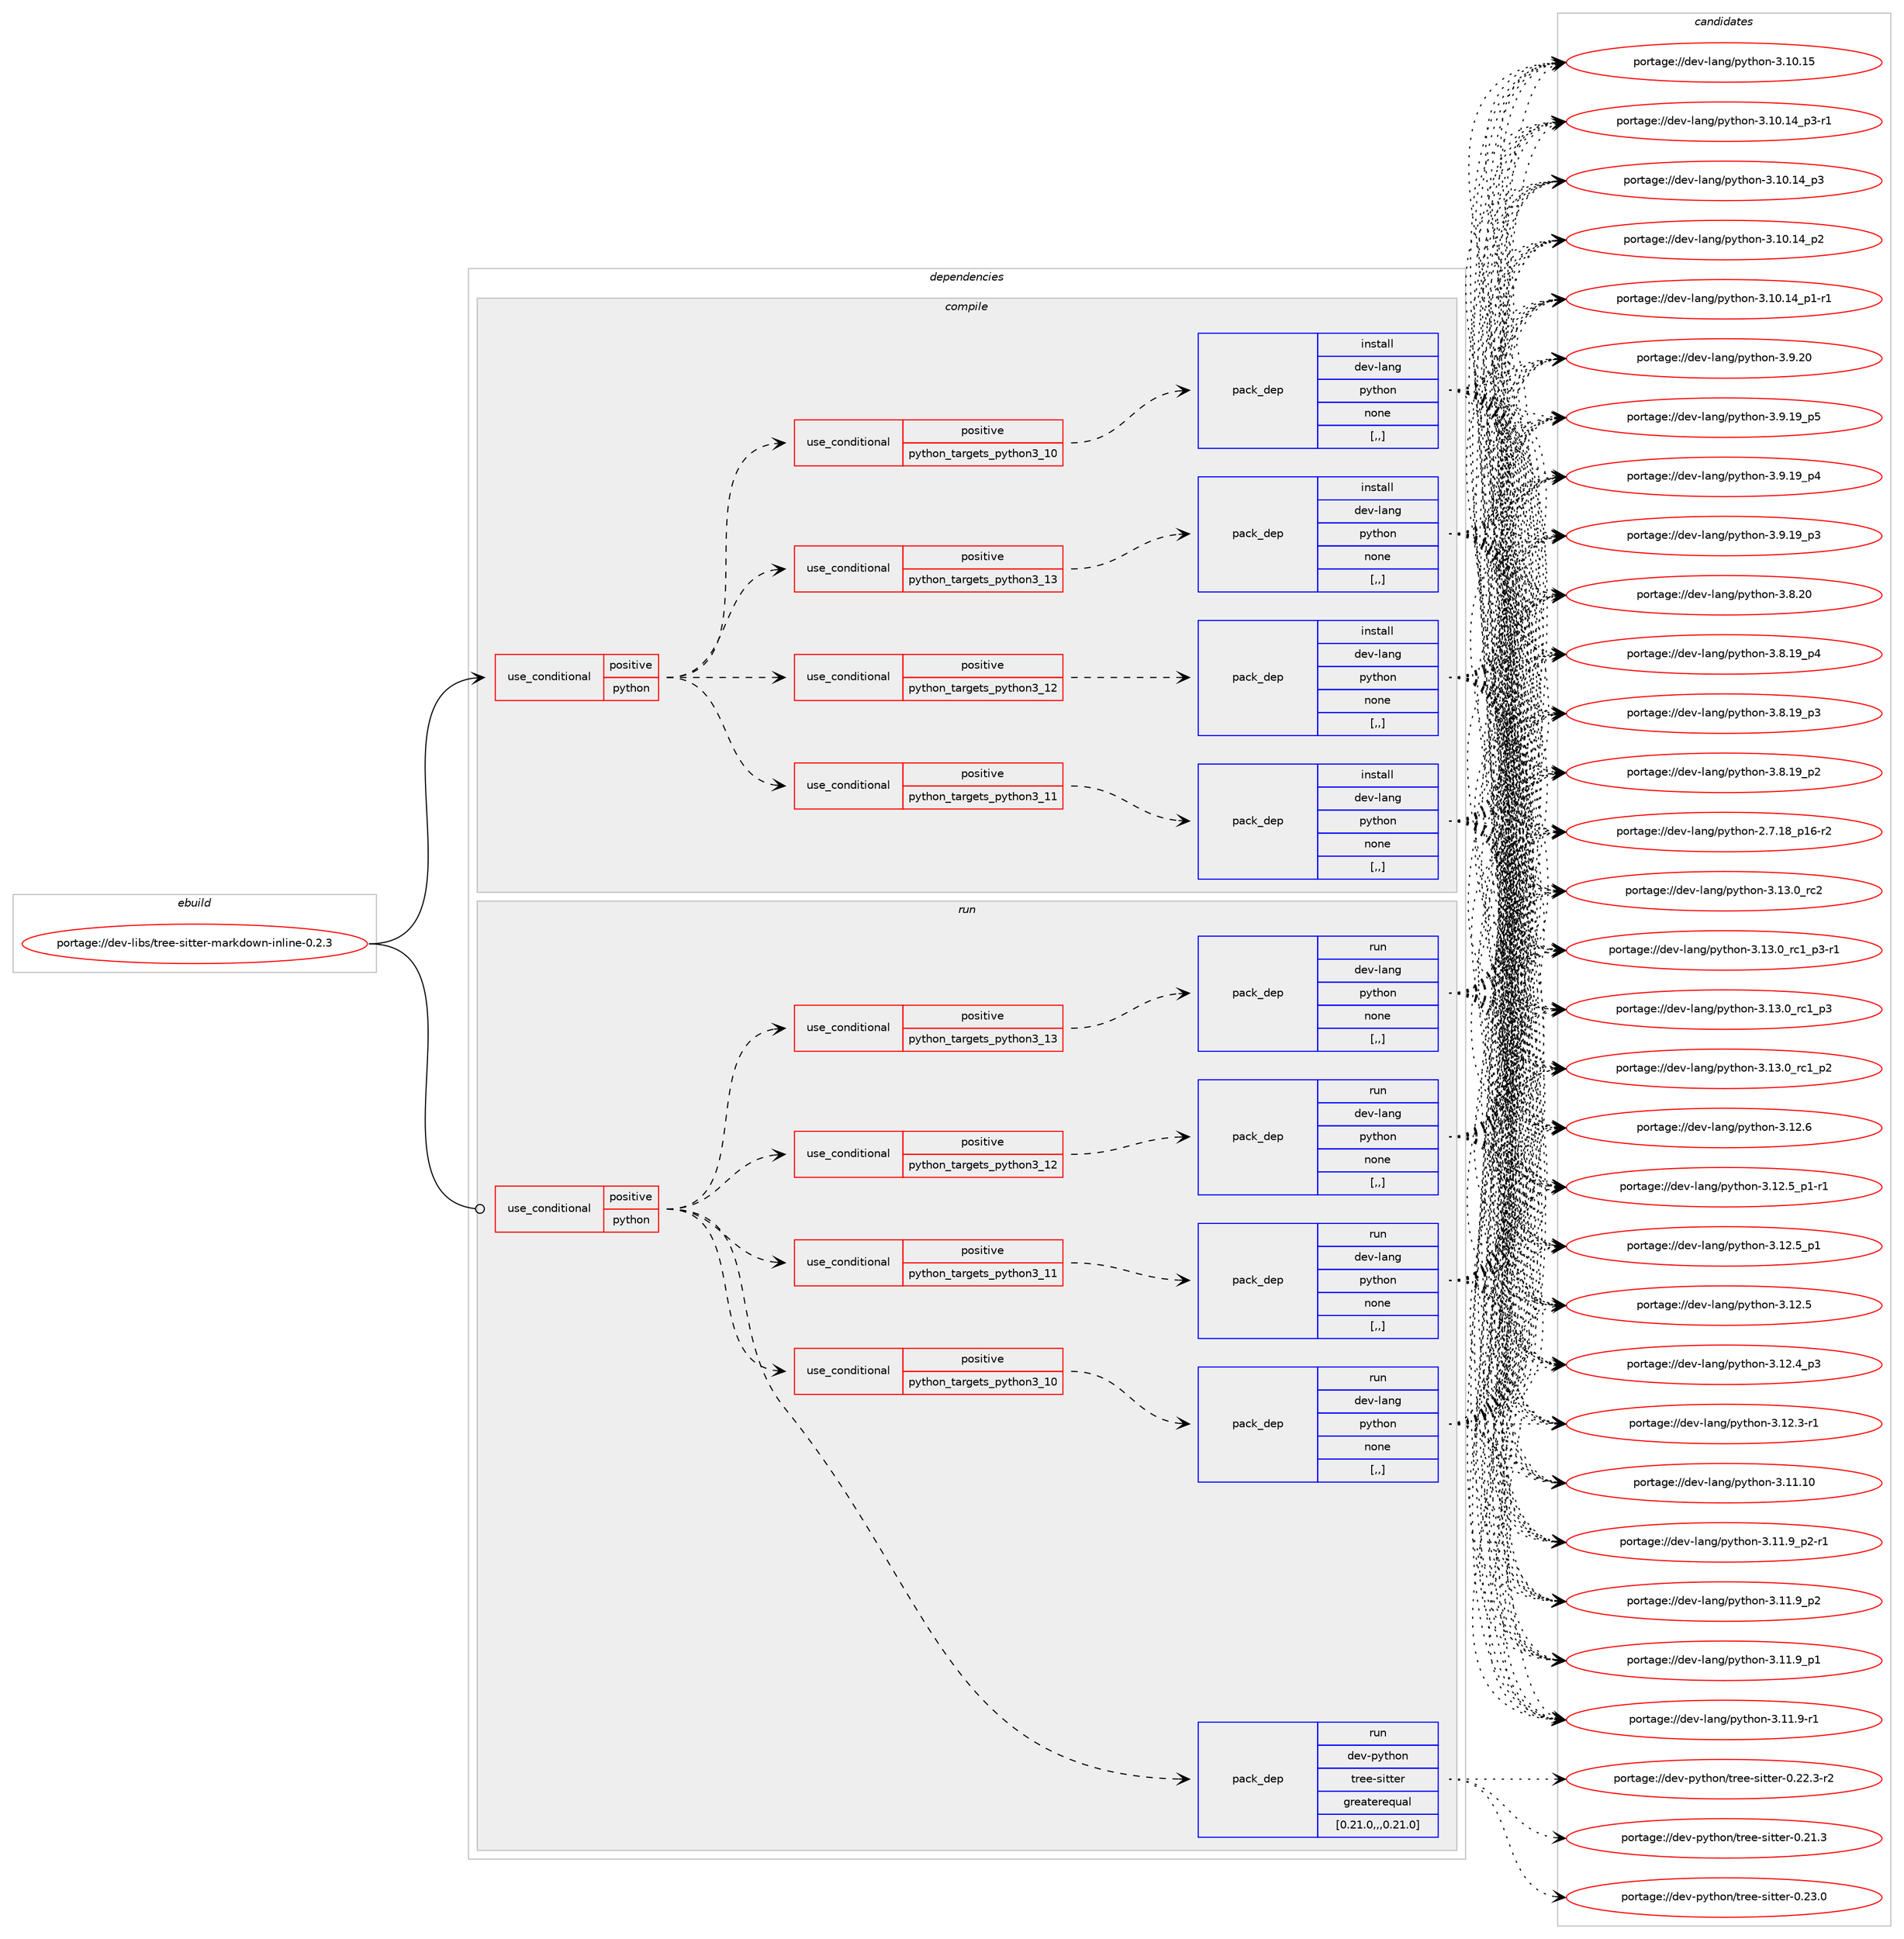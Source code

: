digraph prolog {

# *************
# Graph options
# *************

newrank=true;
concentrate=true;
compound=true;
graph [rankdir=LR,fontname=Helvetica,fontsize=10,ranksep=1.5];#, ranksep=2.5, nodesep=0.2];
edge  [arrowhead=vee];
node  [fontname=Helvetica,fontsize=10];

# **********
# The ebuild
# **********

subgraph cluster_leftcol {
color=gray;
label=<<i>ebuild</i>>;
id [label="portage://dev-libs/tree-sitter-markdown-inline-0.2.3", color=red, width=4, href="../dev-libs/tree-sitter-markdown-inline-0.2.3.svg"];
}

# ****************
# The dependencies
# ****************

subgraph cluster_midcol {
color=gray;
label=<<i>dependencies</i>>;
subgraph cluster_compile {
fillcolor="#eeeeee";
style=filled;
label=<<i>compile</i>>;
subgraph cond158654 {
dependency609071 [label=<<TABLE BORDER="0" CELLBORDER="1" CELLSPACING="0" CELLPADDING="4"><TR><TD ROWSPAN="3" CELLPADDING="10">use_conditional</TD></TR><TR><TD>positive</TD></TR><TR><TD>python</TD></TR></TABLE>>, shape=none, color=red];
subgraph cond158655 {
dependency609072 [label=<<TABLE BORDER="0" CELLBORDER="1" CELLSPACING="0" CELLPADDING="4"><TR><TD ROWSPAN="3" CELLPADDING="10">use_conditional</TD></TR><TR><TD>positive</TD></TR><TR><TD>python_targets_python3_10</TD></TR></TABLE>>, shape=none, color=red];
subgraph pack445648 {
dependency609073 [label=<<TABLE BORDER="0" CELLBORDER="1" CELLSPACING="0" CELLPADDING="4" WIDTH="220"><TR><TD ROWSPAN="6" CELLPADDING="30">pack_dep</TD></TR><TR><TD WIDTH="110">install</TD></TR><TR><TD>dev-lang</TD></TR><TR><TD>python</TD></TR><TR><TD>none</TD></TR><TR><TD>[,,]</TD></TR></TABLE>>, shape=none, color=blue];
}
dependency609072:e -> dependency609073:w [weight=20,style="dashed",arrowhead="vee"];
}
dependency609071:e -> dependency609072:w [weight=20,style="dashed",arrowhead="vee"];
subgraph cond158656 {
dependency609074 [label=<<TABLE BORDER="0" CELLBORDER="1" CELLSPACING="0" CELLPADDING="4"><TR><TD ROWSPAN="3" CELLPADDING="10">use_conditional</TD></TR><TR><TD>positive</TD></TR><TR><TD>python_targets_python3_11</TD></TR></TABLE>>, shape=none, color=red];
subgraph pack445649 {
dependency609075 [label=<<TABLE BORDER="0" CELLBORDER="1" CELLSPACING="0" CELLPADDING="4" WIDTH="220"><TR><TD ROWSPAN="6" CELLPADDING="30">pack_dep</TD></TR><TR><TD WIDTH="110">install</TD></TR><TR><TD>dev-lang</TD></TR><TR><TD>python</TD></TR><TR><TD>none</TD></TR><TR><TD>[,,]</TD></TR></TABLE>>, shape=none, color=blue];
}
dependency609074:e -> dependency609075:w [weight=20,style="dashed",arrowhead="vee"];
}
dependency609071:e -> dependency609074:w [weight=20,style="dashed",arrowhead="vee"];
subgraph cond158657 {
dependency609076 [label=<<TABLE BORDER="0" CELLBORDER="1" CELLSPACING="0" CELLPADDING="4"><TR><TD ROWSPAN="3" CELLPADDING="10">use_conditional</TD></TR><TR><TD>positive</TD></TR><TR><TD>python_targets_python3_12</TD></TR></TABLE>>, shape=none, color=red];
subgraph pack445650 {
dependency609077 [label=<<TABLE BORDER="0" CELLBORDER="1" CELLSPACING="0" CELLPADDING="4" WIDTH="220"><TR><TD ROWSPAN="6" CELLPADDING="30">pack_dep</TD></TR><TR><TD WIDTH="110">install</TD></TR><TR><TD>dev-lang</TD></TR><TR><TD>python</TD></TR><TR><TD>none</TD></TR><TR><TD>[,,]</TD></TR></TABLE>>, shape=none, color=blue];
}
dependency609076:e -> dependency609077:w [weight=20,style="dashed",arrowhead="vee"];
}
dependency609071:e -> dependency609076:w [weight=20,style="dashed",arrowhead="vee"];
subgraph cond158658 {
dependency609078 [label=<<TABLE BORDER="0" CELLBORDER="1" CELLSPACING="0" CELLPADDING="4"><TR><TD ROWSPAN="3" CELLPADDING="10">use_conditional</TD></TR><TR><TD>positive</TD></TR><TR><TD>python_targets_python3_13</TD></TR></TABLE>>, shape=none, color=red];
subgraph pack445651 {
dependency609079 [label=<<TABLE BORDER="0" CELLBORDER="1" CELLSPACING="0" CELLPADDING="4" WIDTH="220"><TR><TD ROWSPAN="6" CELLPADDING="30">pack_dep</TD></TR><TR><TD WIDTH="110">install</TD></TR><TR><TD>dev-lang</TD></TR><TR><TD>python</TD></TR><TR><TD>none</TD></TR><TR><TD>[,,]</TD></TR></TABLE>>, shape=none, color=blue];
}
dependency609078:e -> dependency609079:w [weight=20,style="dashed",arrowhead="vee"];
}
dependency609071:e -> dependency609078:w [weight=20,style="dashed",arrowhead="vee"];
}
id:e -> dependency609071:w [weight=20,style="solid",arrowhead="vee"];
}
subgraph cluster_compileandrun {
fillcolor="#eeeeee";
style=filled;
label=<<i>compile and run</i>>;
}
subgraph cluster_run {
fillcolor="#eeeeee";
style=filled;
label=<<i>run</i>>;
subgraph cond158659 {
dependency609080 [label=<<TABLE BORDER="0" CELLBORDER="1" CELLSPACING="0" CELLPADDING="4"><TR><TD ROWSPAN="3" CELLPADDING="10">use_conditional</TD></TR><TR><TD>positive</TD></TR><TR><TD>python</TD></TR></TABLE>>, shape=none, color=red];
subgraph cond158660 {
dependency609081 [label=<<TABLE BORDER="0" CELLBORDER="1" CELLSPACING="0" CELLPADDING="4"><TR><TD ROWSPAN="3" CELLPADDING="10">use_conditional</TD></TR><TR><TD>positive</TD></TR><TR><TD>python_targets_python3_10</TD></TR></TABLE>>, shape=none, color=red];
subgraph pack445652 {
dependency609082 [label=<<TABLE BORDER="0" CELLBORDER="1" CELLSPACING="0" CELLPADDING="4" WIDTH="220"><TR><TD ROWSPAN="6" CELLPADDING="30">pack_dep</TD></TR><TR><TD WIDTH="110">run</TD></TR><TR><TD>dev-lang</TD></TR><TR><TD>python</TD></TR><TR><TD>none</TD></TR><TR><TD>[,,]</TD></TR></TABLE>>, shape=none, color=blue];
}
dependency609081:e -> dependency609082:w [weight=20,style="dashed",arrowhead="vee"];
}
dependency609080:e -> dependency609081:w [weight=20,style="dashed",arrowhead="vee"];
subgraph cond158661 {
dependency609083 [label=<<TABLE BORDER="0" CELLBORDER="1" CELLSPACING="0" CELLPADDING="4"><TR><TD ROWSPAN="3" CELLPADDING="10">use_conditional</TD></TR><TR><TD>positive</TD></TR><TR><TD>python_targets_python3_11</TD></TR></TABLE>>, shape=none, color=red];
subgraph pack445653 {
dependency609084 [label=<<TABLE BORDER="0" CELLBORDER="1" CELLSPACING="0" CELLPADDING="4" WIDTH="220"><TR><TD ROWSPAN="6" CELLPADDING="30">pack_dep</TD></TR><TR><TD WIDTH="110">run</TD></TR><TR><TD>dev-lang</TD></TR><TR><TD>python</TD></TR><TR><TD>none</TD></TR><TR><TD>[,,]</TD></TR></TABLE>>, shape=none, color=blue];
}
dependency609083:e -> dependency609084:w [weight=20,style="dashed",arrowhead="vee"];
}
dependency609080:e -> dependency609083:w [weight=20,style="dashed",arrowhead="vee"];
subgraph cond158662 {
dependency609085 [label=<<TABLE BORDER="0" CELLBORDER="1" CELLSPACING="0" CELLPADDING="4"><TR><TD ROWSPAN="3" CELLPADDING="10">use_conditional</TD></TR><TR><TD>positive</TD></TR><TR><TD>python_targets_python3_12</TD></TR></TABLE>>, shape=none, color=red];
subgraph pack445654 {
dependency609086 [label=<<TABLE BORDER="0" CELLBORDER="1" CELLSPACING="0" CELLPADDING="4" WIDTH="220"><TR><TD ROWSPAN="6" CELLPADDING="30">pack_dep</TD></TR><TR><TD WIDTH="110">run</TD></TR><TR><TD>dev-lang</TD></TR><TR><TD>python</TD></TR><TR><TD>none</TD></TR><TR><TD>[,,]</TD></TR></TABLE>>, shape=none, color=blue];
}
dependency609085:e -> dependency609086:w [weight=20,style="dashed",arrowhead="vee"];
}
dependency609080:e -> dependency609085:w [weight=20,style="dashed",arrowhead="vee"];
subgraph cond158663 {
dependency609087 [label=<<TABLE BORDER="0" CELLBORDER="1" CELLSPACING="0" CELLPADDING="4"><TR><TD ROWSPAN="3" CELLPADDING="10">use_conditional</TD></TR><TR><TD>positive</TD></TR><TR><TD>python_targets_python3_13</TD></TR></TABLE>>, shape=none, color=red];
subgraph pack445655 {
dependency609088 [label=<<TABLE BORDER="0" CELLBORDER="1" CELLSPACING="0" CELLPADDING="4" WIDTH="220"><TR><TD ROWSPAN="6" CELLPADDING="30">pack_dep</TD></TR><TR><TD WIDTH="110">run</TD></TR><TR><TD>dev-lang</TD></TR><TR><TD>python</TD></TR><TR><TD>none</TD></TR><TR><TD>[,,]</TD></TR></TABLE>>, shape=none, color=blue];
}
dependency609087:e -> dependency609088:w [weight=20,style="dashed",arrowhead="vee"];
}
dependency609080:e -> dependency609087:w [weight=20,style="dashed",arrowhead="vee"];
subgraph pack445656 {
dependency609089 [label=<<TABLE BORDER="0" CELLBORDER="1" CELLSPACING="0" CELLPADDING="4" WIDTH="220"><TR><TD ROWSPAN="6" CELLPADDING="30">pack_dep</TD></TR><TR><TD WIDTH="110">run</TD></TR><TR><TD>dev-python</TD></TR><TR><TD>tree-sitter</TD></TR><TR><TD>greaterequal</TD></TR><TR><TD>[0.21.0,,,0.21.0]</TD></TR></TABLE>>, shape=none, color=blue];
}
dependency609080:e -> dependency609089:w [weight=20,style="dashed",arrowhead="vee"];
}
id:e -> dependency609080:w [weight=20,style="solid",arrowhead="odot"];
}
}

# **************
# The candidates
# **************

subgraph cluster_choices {
rank=same;
color=gray;
label=<<i>candidates</i>>;

subgraph choice445648 {
color=black;
nodesep=1;
choice10010111845108971101034711212111610411111045514649514648951149950 [label="portage://dev-lang/python-3.13.0_rc2", color=red, width=4,href="../dev-lang/python-3.13.0_rc2.svg"];
choice1001011184510897110103471121211161041111104551464951464895114994995112514511449 [label="portage://dev-lang/python-3.13.0_rc1_p3-r1", color=red, width=4,href="../dev-lang/python-3.13.0_rc1_p3-r1.svg"];
choice100101118451089711010347112121116104111110455146495146489511499499511251 [label="portage://dev-lang/python-3.13.0_rc1_p3", color=red, width=4,href="../dev-lang/python-3.13.0_rc1_p3.svg"];
choice100101118451089711010347112121116104111110455146495146489511499499511250 [label="portage://dev-lang/python-3.13.0_rc1_p2", color=red, width=4,href="../dev-lang/python-3.13.0_rc1_p2.svg"];
choice10010111845108971101034711212111610411111045514649504654 [label="portage://dev-lang/python-3.12.6", color=red, width=4,href="../dev-lang/python-3.12.6.svg"];
choice1001011184510897110103471121211161041111104551464950465395112494511449 [label="portage://dev-lang/python-3.12.5_p1-r1", color=red, width=4,href="../dev-lang/python-3.12.5_p1-r1.svg"];
choice100101118451089711010347112121116104111110455146495046539511249 [label="portage://dev-lang/python-3.12.5_p1", color=red, width=4,href="../dev-lang/python-3.12.5_p1.svg"];
choice10010111845108971101034711212111610411111045514649504653 [label="portage://dev-lang/python-3.12.5", color=red, width=4,href="../dev-lang/python-3.12.5.svg"];
choice100101118451089711010347112121116104111110455146495046529511251 [label="portage://dev-lang/python-3.12.4_p3", color=red, width=4,href="../dev-lang/python-3.12.4_p3.svg"];
choice100101118451089711010347112121116104111110455146495046514511449 [label="portage://dev-lang/python-3.12.3-r1", color=red, width=4,href="../dev-lang/python-3.12.3-r1.svg"];
choice1001011184510897110103471121211161041111104551464949464948 [label="portage://dev-lang/python-3.11.10", color=red, width=4,href="../dev-lang/python-3.11.10.svg"];
choice1001011184510897110103471121211161041111104551464949465795112504511449 [label="portage://dev-lang/python-3.11.9_p2-r1", color=red, width=4,href="../dev-lang/python-3.11.9_p2-r1.svg"];
choice100101118451089711010347112121116104111110455146494946579511250 [label="portage://dev-lang/python-3.11.9_p2", color=red, width=4,href="../dev-lang/python-3.11.9_p2.svg"];
choice100101118451089711010347112121116104111110455146494946579511249 [label="portage://dev-lang/python-3.11.9_p1", color=red, width=4,href="../dev-lang/python-3.11.9_p1.svg"];
choice100101118451089711010347112121116104111110455146494946574511449 [label="portage://dev-lang/python-3.11.9-r1", color=red, width=4,href="../dev-lang/python-3.11.9-r1.svg"];
choice1001011184510897110103471121211161041111104551464948464953 [label="portage://dev-lang/python-3.10.15", color=red, width=4,href="../dev-lang/python-3.10.15.svg"];
choice100101118451089711010347112121116104111110455146494846495295112514511449 [label="portage://dev-lang/python-3.10.14_p3-r1", color=red, width=4,href="../dev-lang/python-3.10.14_p3-r1.svg"];
choice10010111845108971101034711212111610411111045514649484649529511251 [label="portage://dev-lang/python-3.10.14_p3", color=red, width=4,href="../dev-lang/python-3.10.14_p3.svg"];
choice10010111845108971101034711212111610411111045514649484649529511250 [label="portage://dev-lang/python-3.10.14_p2", color=red, width=4,href="../dev-lang/python-3.10.14_p2.svg"];
choice100101118451089711010347112121116104111110455146494846495295112494511449 [label="portage://dev-lang/python-3.10.14_p1-r1", color=red, width=4,href="../dev-lang/python-3.10.14_p1-r1.svg"];
choice10010111845108971101034711212111610411111045514657465048 [label="portage://dev-lang/python-3.9.20", color=red, width=4,href="../dev-lang/python-3.9.20.svg"];
choice100101118451089711010347112121116104111110455146574649579511253 [label="portage://dev-lang/python-3.9.19_p5", color=red, width=4,href="../dev-lang/python-3.9.19_p5.svg"];
choice100101118451089711010347112121116104111110455146574649579511252 [label="portage://dev-lang/python-3.9.19_p4", color=red, width=4,href="../dev-lang/python-3.9.19_p4.svg"];
choice100101118451089711010347112121116104111110455146574649579511251 [label="portage://dev-lang/python-3.9.19_p3", color=red, width=4,href="../dev-lang/python-3.9.19_p3.svg"];
choice10010111845108971101034711212111610411111045514656465048 [label="portage://dev-lang/python-3.8.20", color=red, width=4,href="../dev-lang/python-3.8.20.svg"];
choice100101118451089711010347112121116104111110455146564649579511252 [label="portage://dev-lang/python-3.8.19_p4", color=red, width=4,href="../dev-lang/python-3.8.19_p4.svg"];
choice100101118451089711010347112121116104111110455146564649579511251 [label="portage://dev-lang/python-3.8.19_p3", color=red, width=4,href="../dev-lang/python-3.8.19_p3.svg"];
choice100101118451089711010347112121116104111110455146564649579511250 [label="portage://dev-lang/python-3.8.19_p2", color=red, width=4,href="../dev-lang/python-3.8.19_p2.svg"];
choice100101118451089711010347112121116104111110455046554649569511249544511450 [label="portage://dev-lang/python-2.7.18_p16-r2", color=red, width=4,href="../dev-lang/python-2.7.18_p16-r2.svg"];
dependency609073:e -> choice10010111845108971101034711212111610411111045514649514648951149950:w [style=dotted,weight="100"];
dependency609073:e -> choice1001011184510897110103471121211161041111104551464951464895114994995112514511449:w [style=dotted,weight="100"];
dependency609073:e -> choice100101118451089711010347112121116104111110455146495146489511499499511251:w [style=dotted,weight="100"];
dependency609073:e -> choice100101118451089711010347112121116104111110455146495146489511499499511250:w [style=dotted,weight="100"];
dependency609073:e -> choice10010111845108971101034711212111610411111045514649504654:w [style=dotted,weight="100"];
dependency609073:e -> choice1001011184510897110103471121211161041111104551464950465395112494511449:w [style=dotted,weight="100"];
dependency609073:e -> choice100101118451089711010347112121116104111110455146495046539511249:w [style=dotted,weight="100"];
dependency609073:e -> choice10010111845108971101034711212111610411111045514649504653:w [style=dotted,weight="100"];
dependency609073:e -> choice100101118451089711010347112121116104111110455146495046529511251:w [style=dotted,weight="100"];
dependency609073:e -> choice100101118451089711010347112121116104111110455146495046514511449:w [style=dotted,weight="100"];
dependency609073:e -> choice1001011184510897110103471121211161041111104551464949464948:w [style=dotted,weight="100"];
dependency609073:e -> choice1001011184510897110103471121211161041111104551464949465795112504511449:w [style=dotted,weight="100"];
dependency609073:e -> choice100101118451089711010347112121116104111110455146494946579511250:w [style=dotted,weight="100"];
dependency609073:e -> choice100101118451089711010347112121116104111110455146494946579511249:w [style=dotted,weight="100"];
dependency609073:e -> choice100101118451089711010347112121116104111110455146494946574511449:w [style=dotted,weight="100"];
dependency609073:e -> choice1001011184510897110103471121211161041111104551464948464953:w [style=dotted,weight="100"];
dependency609073:e -> choice100101118451089711010347112121116104111110455146494846495295112514511449:w [style=dotted,weight="100"];
dependency609073:e -> choice10010111845108971101034711212111610411111045514649484649529511251:w [style=dotted,weight="100"];
dependency609073:e -> choice10010111845108971101034711212111610411111045514649484649529511250:w [style=dotted,weight="100"];
dependency609073:e -> choice100101118451089711010347112121116104111110455146494846495295112494511449:w [style=dotted,weight="100"];
dependency609073:e -> choice10010111845108971101034711212111610411111045514657465048:w [style=dotted,weight="100"];
dependency609073:e -> choice100101118451089711010347112121116104111110455146574649579511253:w [style=dotted,weight="100"];
dependency609073:e -> choice100101118451089711010347112121116104111110455146574649579511252:w [style=dotted,weight="100"];
dependency609073:e -> choice100101118451089711010347112121116104111110455146574649579511251:w [style=dotted,weight="100"];
dependency609073:e -> choice10010111845108971101034711212111610411111045514656465048:w [style=dotted,weight="100"];
dependency609073:e -> choice100101118451089711010347112121116104111110455146564649579511252:w [style=dotted,weight="100"];
dependency609073:e -> choice100101118451089711010347112121116104111110455146564649579511251:w [style=dotted,weight="100"];
dependency609073:e -> choice100101118451089711010347112121116104111110455146564649579511250:w [style=dotted,weight="100"];
dependency609073:e -> choice100101118451089711010347112121116104111110455046554649569511249544511450:w [style=dotted,weight="100"];
}
subgraph choice445649 {
color=black;
nodesep=1;
choice10010111845108971101034711212111610411111045514649514648951149950 [label="portage://dev-lang/python-3.13.0_rc2", color=red, width=4,href="../dev-lang/python-3.13.0_rc2.svg"];
choice1001011184510897110103471121211161041111104551464951464895114994995112514511449 [label="portage://dev-lang/python-3.13.0_rc1_p3-r1", color=red, width=4,href="../dev-lang/python-3.13.0_rc1_p3-r1.svg"];
choice100101118451089711010347112121116104111110455146495146489511499499511251 [label="portage://dev-lang/python-3.13.0_rc1_p3", color=red, width=4,href="../dev-lang/python-3.13.0_rc1_p3.svg"];
choice100101118451089711010347112121116104111110455146495146489511499499511250 [label="portage://dev-lang/python-3.13.0_rc1_p2", color=red, width=4,href="../dev-lang/python-3.13.0_rc1_p2.svg"];
choice10010111845108971101034711212111610411111045514649504654 [label="portage://dev-lang/python-3.12.6", color=red, width=4,href="../dev-lang/python-3.12.6.svg"];
choice1001011184510897110103471121211161041111104551464950465395112494511449 [label="portage://dev-lang/python-3.12.5_p1-r1", color=red, width=4,href="../dev-lang/python-3.12.5_p1-r1.svg"];
choice100101118451089711010347112121116104111110455146495046539511249 [label="portage://dev-lang/python-3.12.5_p1", color=red, width=4,href="../dev-lang/python-3.12.5_p1.svg"];
choice10010111845108971101034711212111610411111045514649504653 [label="portage://dev-lang/python-3.12.5", color=red, width=4,href="../dev-lang/python-3.12.5.svg"];
choice100101118451089711010347112121116104111110455146495046529511251 [label="portage://dev-lang/python-3.12.4_p3", color=red, width=4,href="../dev-lang/python-3.12.4_p3.svg"];
choice100101118451089711010347112121116104111110455146495046514511449 [label="portage://dev-lang/python-3.12.3-r1", color=red, width=4,href="../dev-lang/python-3.12.3-r1.svg"];
choice1001011184510897110103471121211161041111104551464949464948 [label="portage://dev-lang/python-3.11.10", color=red, width=4,href="../dev-lang/python-3.11.10.svg"];
choice1001011184510897110103471121211161041111104551464949465795112504511449 [label="portage://dev-lang/python-3.11.9_p2-r1", color=red, width=4,href="../dev-lang/python-3.11.9_p2-r1.svg"];
choice100101118451089711010347112121116104111110455146494946579511250 [label="portage://dev-lang/python-3.11.9_p2", color=red, width=4,href="../dev-lang/python-3.11.9_p2.svg"];
choice100101118451089711010347112121116104111110455146494946579511249 [label="portage://dev-lang/python-3.11.9_p1", color=red, width=4,href="../dev-lang/python-3.11.9_p1.svg"];
choice100101118451089711010347112121116104111110455146494946574511449 [label="portage://dev-lang/python-3.11.9-r1", color=red, width=4,href="../dev-lang/python-3.11.9-r1.svg"];
choice1001011184510897110103471121211161041111104551464948464953 [label="portage://dev-lang/python-3.10.15", color=red, width=4,href="../dev-lang/python-3.10.15.svg"];
choice100101118451089711010347112121116104111110455146494846495295112514511449 [label="portage://dev-lang/python-3.10.14_p3-r1", color=red, width=4,href="../dev-lang/python-3.10.14_p3-r1.svg"];
choice10010111845108971101034711212111610411111045514649484649529511251 [label="portage://dev-lang/python-3.10.14_p3", color=red, width=4,href="../dev-lang/python-3.10.14_p3.svg"];
choice10010111845108971101034711212111610411111045514649484649529511250 [label="portage://dev-lang/python-3.10.14_p2", color=red, width=4,href="../dev-lang/python-3.10.14_p2.svg"];
choice100101118451089711010347112121116104111110455146494846495295112494511449 [label="portage://dev-lang/python-3.10.14_p1-r1", color=red, width=4,href="../dev-lang/python-3.10.14_p1-r1.svg"];
choice10010111845108971101034711212111610411111045514657465048 [label="portage://dev-lang/python-3.9.20", color=red, width=4,href="../dev-lang/python-3.9.20.svg"];
choice100101118451089711010347112121116104111110455146574649579511253 [label="portage://dev-lang/python-3.9.19_p5", color=red, width=4,href="../dev-lang/python-3.9.19_p5.svg"];
choice100101118451089711010347112121116104111110455146574649579511252 [label="portage://dev-lang/python-3.9.19_p4", color=red, width=4,href="../dev-lang/python-3.9.19_p4.svg"];
choice100101118451089711010347112121116104111110455146574649579511251 [label="portage://dev-lang/python-3.9.19_p3", color=red, width=4,href="../dev-lang/python-3.9.19_p3.svg"];
choice10010111845108971101034711212111610411111045514656465048 [label="portage://dev-lang/python-3.8.20", color=red, width=4,href="../dev-lang/python-3.8.20.svg"];
choice100101118451089711010347112121116104111110455146564649579511252 [label="portage://dev-lang/python-3.8.19_p4", color=red, width=4,href="../dev-lang/python-3.8.19_p4.svg"];
choice100101118451089711010347112121116104111110455146564649579511251 [label="portage://dev-lang/python-3.8.19_p3", color=red, width=4,href="../dev-lang/python-3.8.19_p3.svg"];
choice100101118451089711010347112121116104111110455146564649579511250 [label="portage://dev-lang/python-3.8.19_p2", color=red, width=4,href="../dev-lang/python-3.8.19_p2.svg"];
choice100101118451089711010347112121116104111110455046554649569511249544511450 [label="portage://dev-lang/python-2.7.18_p16-r2", color=red, width=4,href="../dev-lang/python-2.7.18_p16-r2.svg"];
dependency609075:e -> choice10010111845108971101034711212111610411111045514649514648951149950:w [style=dotted,weight="100"];
dependency609075:e -> choice1001011184510897110103471121211161041111104551464951464895114994995112514511449:w [style=dotted,weight="100"];
dependency609075:e -> choice100101118451089711010347112121116104111110455146495146489511499499511251:w [style=dotted,weight="100"];
dependency609075:e -> choice100101118451089711010347112121116104111110455146495146489511499499511250:w [style=dotted,weight="100"];
dependency609075:e -> choice10010111845108971101034711212111610411111045514649504654:w [style=dotted,weight="100"];
dependency609075:e -> choice1001011184510897110103471121211161041111104551464950465395112494511449:w [style=dotted,weight="100"];
dependency609075:e -> choice100101118451089711010347112121116104111110455146495046539511249:w [style=dotted,weight="100"];
dependency609075:e -> choice10010111845108971101034711212111610411111045514649504653:w [style=dotted,weight="100"];
dependency609075:e -> choice100101118451089711010347112121116104111110455146495046529511251:w [style=dotted,weight="100"];
dependency609075:e -> choice100101118451089711010347112121116104111110455146495046514511449:w [style=dotted,weight="100"];
dependency609075:e -> choice1001011184510897110103471121211161041111104551464949464948:w [style=dotted,weight="100"];
dependency609075:e -> choice1001011184510897110103471121211161041111104551464949465795112504511449:w [style=dotted,weight="100"];
dependency609075:e -> choice100101118451089711010347112121116104111110455146494946579511250:w [style=dotted,weight="100"];
dependency609075:e -> choice100101118451089711010347112121116104111110455146494946579511249:w [style=dotted,weight="100"];
dependency609075:e -> choice100101118451089711010347112121116104111110455146494946574511449:w [style=dotted,weight="100"];
dependency609075:e -> choice1001011184510897110103471121211161041111104551464948464953:w [style=dotted,weight="100"];
dependency609075:e -> choice100101118451089711010347112121116104111110455146494846495295112514511449:w [style=dotted,weight="100"];
dependency609075:e -> choice10010111845108971101034711212111610411111045514649484649529511251:w [style=dotted,weight="100"];
dependency609075:e -> choice10010111845108971101034711212111610411111045514649484649529511250:w [style=dotted,weight="100"];
dependency609075:e -> choice100101118451089711010347112121116104111110455146494846495295112494511449:w [style=dotted,weight="100"];
dependency609075:e -> choice10010111845108971101034711212111610411111045514657465048:w [style=dotted,weight="100"];
dependency609075:e -> choice100101118451089711010347112121116104111110455146574649579511253:w [style=dotted,weight="100"];
dependency609075:e -> choice100101118451089711010347112121116104111110455146574649579511252:w [style=dotted,weight="100"];
dependency609075:e -> choice100101118451089711010347112121116104111110455146574649579511251:w [style=dotted,weight="100"];
dependency609075:e -> choice10010111845108971101034711212111610411111045514656465048:w [style=dotted,weight="100"];
dependency609075:e -> choice100101118451089711010347112121116104111110455146564649579511252:w [style=dotted,weight="100"];
dependency609075:e -> choice100101118451089711010347112121116104111110455146564649579511251:w [style=dotted,weight="100"];
dependency609075:e -> choice100101118451089711010347112121116104111110455146564649579511250:w [style=dotted,weight="100"];
dependency609075:e -> choice100101118451089711010347112121116104111110455046554649569511249544511450:w [style=dotted,weight="100"];
}
subgraph choice445650 {
color=black;
nodesep=1;
choice10010111845108971101034711212111610411111045514649514648951149950 [label="portage://dev-lang/python-3.13.0_rc2", color=red, width=4,href="../dev-lang/python-3.13.0_rc2.svg"];
choice1001011184510897110103471121211161041111104551464951464895114994995112514511449 [label="portage://dev-lang/python-3.13.0_rc1_p3-r1", color=red, width=4,href="../dev-lang/python-3.13.0_rc1_p3-r1.svg"];
choice100101118451089711010347112121116104111110455146495146489511499499511251 [label="portage://dev-lang/python-3.13.0_rc1_p3", color=red, width=4,href="../dev-lang/python-3.13.0_rc1_p3.svg"];
choice100101118451089711010347112121116104111110455146495146489511499499511250 [label="portage://dev-lang/python-3.13.0_rc1_p2", color=red, width=4,href="../dev-lang/python-3.13.0_rc1_p2.svg"];
choice10010111845108971101034711212111610411111045514649504654 [label="portage://dev-lang/python-3.12.6", color=red, width=4,href="../dev-lang/python-3.12.6.svg"];
choice1001011184510897110103471121211161041111104551464950465395112494511449 [label="portage://dev-lang/python-3.12.5_p1-r1", color=red, width=4,href="../dev-lang/python-3.12.5_p1-r1.svg"];
choice100101118451089711010347112121116104111110455146495046539511249 [label="portage://dev-lang/python-3.12.5_p1", color=red, width=4,href="../dev-lang/python-3.12.5_p1.svg"];
choice10010111845108971101034711212111610411111045514649504653 [label="portage://dev-lang/python-3.12.5", color=red, width=4,href="../dev-lang/python-3.12.5.svg"];
choice100101118451089711010347112121116104111110455146495046529511251 [label="portage://dev-lang/python-3.12.4_p3", color=red, width=4,href="../dev-lang/python-3.12.4_p3.svg"];
choice100101118451089711010347112121116104111110455146495046514511449 [label="portage://dev-lang/python-3.12.3-r1", color=red, width=4,href="../dev-lang/python-3.12.3-r1.svg"];
choice1001011184510897110103471121211161041111104551464949464948 [label="portage://dev-lang/python-3.11.10", color=red, width=4,href="../dev-lang/python-3.11.10.svg"];
choice1001011184510897110103471121211161041111104551464949465795112504511449 [label="portage://dev-lang/python-3.11.9_p2-r1", color=red, width=4,href="../dev-lang/python-3.11.9_p2-r1.svg"];
choice100101118451089711010347112121116104111110455146494946579511250 [label="portage://dev-lang/python-3.11.9_p2", color=red, width=4,href="../dev-lang/python-3.11.9_p2.svg"];
choice100101118451089711010347112121116104111110455146494946579511249 [label="portage://dev-lang/python-3.11.9_p1", color=red, width=4,href="../dev-lang/python-3.11.9_p1.svg"];
choice100101118451089711010347112121116104111110455146494946574511449 [label="portage://dev-lang/python-3.11.9-r1", color=red, width=4,href="../dev-lang/python-3.11.9-r1.svg"];
choice1001011184510897110103471121211161041111104551464948464953 [label="portage://dev-lang/python-3.10.15", color=red, width=4,href="../dev-lang/python-3.10.15.svg"];
choice100101118451089711010347112121116104111110455146494846495295112514511449 [label="portage://dev-lang/python-3.10.14_p3-r1", color=red, width=4,href="../dev-lang/python-3.10.14_p3-r1.svg"];
choice10010111845108971101034711212111610411111045514649484649529511251 [label="portage://dev-lang/python-3.10.14_p3", color=red, width=4,href="../dev-lang/python-3.10.14_p3.svg"];
choice10010111845108971101034711212111610411111045514649484649529511250 [label="portage://dev-lang/python-3.10.14_p2", color=red, width=4,href="../dev-lang/python-3.10.14_p2.svg"];
choice100101118451089711010347112121116104111110455146494846495295112494511449 [label="portage://dev-lang/python-3.10.14_p1-r1", color=red, width=4,href="../dev-lang/python-3.10.14_p1-r1.svg"];
choice10010111845108971101034711212111610411111045514657465048 [label="portage://dev-lang/python-3.9.20", color=red, width=4,href="../dev-lang/python-3.9.20.svg"];
choice100101118451089711010347112121116104111110455146574649579511253 [label="portage://dev-lang/python-3.9.19_p5", color=red, width=4,href="../dev-lang/python-3.9.19_p5.svg"];
choice100101118451089711010347112121116104111110455146574649579511252 [label="portage://dev-lang/python-3.9.19_p4", color=red, width=4,href="../dev-lang/python-3.9.19_p4.svg"];
choice100101118451089711010347112121116104111110455146574649579511251 [label="portage://dev-lang/python-3.9.19_p3", color=red, width=4,href="../dev-lang/python-3.9.19_p3.svg"];
choice10010111845108971101034711212111610411111045514656465048 [label="portage://dev-lang/python-3.8.20", color=red, width=4,href="../dev-lang/python-3.8.20.svg"];
choice100101118451089711010347112121116104111110455146564649579511252 [label="portage://dev-lang/python-3.8.19_p4", color=red, width=4,href="../dev-lang/python-3.8.19_p4.svg"];
choice100101118451089711010347112121116104111110455146564649579511251 [label="portage://dev-lang/python-3.8.19_p3", color=red, width=4,href="../dev-lang/python-3.8.19_p3.svg"];
choice100101118451089711010347112121116104111110455146564649579511250 [label="portage://dev-lang/python-3.8.19_p2", color=red, width=4,href="../dev-lang/python-3.8.19_p2.svg"];
choice100101118451089711010347112121116104111110455046554649569511249544511450 [label="portage://dev-lang/python-2.7.18_p16-r2", color=red, width=4,href="../dev-lang/python-2.7.18_p16-r2.svg"];
dependency609077:e -> choice10010111845108971101034711212111610411111045514649514648951149950:w [style=dotted,weight="100"];
dependency609077:e -> choice1001011184510897110103471121211161041111104551464951464895114994995112514511449:w [style=dotted,weight="100"];
dependency609077:e -> choice100101118451089711010347112121116104111110455146495146489511499499511251:w [style=dotted,weight="100"];
dependency609077:e -> choice100101118451089711010347112121116104111110455146495146489511499499511250:w [style=dotted,weight="100"];
dependency609077:e -> choice10010111845108971101034711212111610411111045514649504654:w [style=dotted,weight="100"];
dependency609077:e -> choice1001011184510897110103471121211161041111104551464950465395112494511449:w [style=dotted,weight="100"];
dependency609077:e -> choice100101118451089711010347112121116104111110455146495046539511249:w [style=dotted,weight="100"];
dependency609077:e -> choice10010111845108971101034711212111610411111045514649504653:w [style=dotted,weight="100"];
dependency609077:e -> choice100101118451089711010347112121116104111110455146495046529511251:w [style=dotted,weight="100"];
dependency609077:e -> choice100101118451089711010347112121116104111110455146495046514511449:w [style=dotted,weight="100"];
dependency609077:e -> choice1001011184510897110103471121211161041111104551464949464948:w [style=dotted,weight="100"];
dependency609077:e -> choice1001011184510897110103471121211161041111104551464949465795112504511449:w [style=dotted,weight="100"];
dependency609077:e -> choice100101118451089711010347112121116104111110455146494946579511250:w [style=dotted,weight="100"];
dependency609077:e -> choice100101118451089711010347112121116104111110455146494946579511249:w [style=dotted,weight="100"];
dependency609077:e -> choice100101118451089711010347112121116104111110455146494946574511449:w [style=dotted,weight="100"];
dependency609077:e -> choice1001011184510897110103471121211161041111104551464948464953:w [style=dotted,weight="100"];
dependency609077:e -> choice100101118451089711010347112121116104111110455146494846495295112514511449:w [style=dotted,weight="100"];
dependency609077:e -> choice10010111845108971101034711212111610411111045514649484649529511251:w [style=dotted,weight="100"];
dependency609077:e -> choice10010111845108971101034711212111610411111045514649484649529511250:w [style=dotted,weight="100"];
dependency609077:e -> choice100101118451089711010347112121116104111110455146494846495295112494511449:w [style=dotted,weight="100"];
dependency609077:e -> choice10010111845108971101034711212111610411111045514657465048:w [style=dotted,weight="100"];
dependency609077:e -> choice100101118451089711010347112121116104111110455146574649579511253:w [style=dotted,weight="100"];
dependency609077:e -> choice100101118451089711010347112121116104111110455146574649579511252:w [style=dotted,weight="100"];
dependency609077:e -> choice100101118451089711010347112121116104111110455146574649579511251:w [style=dotted,weight="100"];
dependency609077:e -> choice10010111845108971101034711212111610411111045514656465048:w [style=dotted,weight="100"];
dependency609077:e -> choice100101118451089711010347112121116104111110455146564649579511252:w [style=dotted,weight="100"];
dependency609077:e -> choice100101118451089711010347112121116104111110455146564649579511251:w [style=dotted,weight="100"];
dependency609077:e -> choice100101118451089711010347112121116104111110455146564649579511250:w [style=dotted,weight="100"];
dependency609077:e -> choice100101118451089711010347112121116104111110455046554649569511249544511450:w [style=dotted,weight="100"];
}
subgraph choice445651 {
color=black;
nodesep=1;
choice10010111845108971101034711212111610411111045514649514648951149950 [label="portage://dev-lang/python-3.13.0_rc2", color=red, width=4,href="../dev-lang/python-3.13.0_rc2.svg"];
choice1001011184510897110103471121211161041111104551464951464895114994995112514511449 [label="portage://dev-lang/python-3.13.0_rc1_p3-r1", color=red, width=4,href="../dev-lang/python-3.13.0_rc1_p3-r1.svg"];
choice100101118451089711010347112121116104111110455146495146489511499499511251 [label="portage://dev-lang/python-3.13.0_rc1_p3", color=red, width=4,href="../dev-lang/python-3.13.0_rc1_p3.svg"];
choice100101118451089711010347112121116104111110455146495146489511499499511250 [label="portage://dev-lang/python-3.13.0_rc1_p2", color=red, width=4,href="../dev-lang/python-3.13.0_rc1_p2.svg"];
choice10010111845108971101034711212111610411111045514649504654 [label="portage://dev-lang/python-3.12.6", color=red, width=4,href="../dev-lang/python-3.12.6.svg"];
choice1001011184510897110103471121211161041111104551464950465395112494511449 [label="portage://dev-lang/python-3.12.5_p1-r1", color=red, width=4,href="../dev-lang/python-3.12.5_p1-r1.svg"];
choice100101118451089711010347112121116104111110455146495046539511249 [label="portage://dev-lang/python-3.12.5_p1", color=red, width=4,href="../dev-lang/python-3.12.5_p1.svg"];
choice10010111845108971101034711212111610411111045514649504653 [label="portage://dev-lang/python-3.12.5", color=red, width=4,href="../dev-lang/python-3.12.5.svg"];
choice100101118451089711010347112121116104111110455146495046529511251 [label="portage://dev-lang/python-3.12.4_p3", color=red, width=4,href="../dev-lang/python-3.12.4_p3.svg"];
choice100101118451089711010347112121116104111110455146495046514511449 [label="portage://dev-lang/python-3.12.3-r1", color=red, width=4,href="../dev-lang/python-3.12.3-r1.svg"];
choice1001011184510897110103471121211161041111104551464949464948 [label="portage://dev-lang/python-3.11.10", color=red, width=4,href="../dev-lang/python-3.11.10.svg"];
choice1001011184510897110103471121211161041111104551464949465795112504511449 [label="portage://dev-lang/python-3.11.9_p2-r1", color=red, width=4,href="../dev-lang/python-3.11.9_p2-r1.svg"];
choice100101118451089711010347112121116104111110455146494946579511250 [label="portage://dev-lang/python-3.11.9_p2", color=red, width=4,href="../dev-lang/python-3.11.9_p2.svg"];
choice100101118451089711010347112121116104111110455146494946579511249 [label="portage://dev-lang/python-3.11.9_p1", color=red, width=4,href="../dev-lang/python-3.11.9_p1.svg"];
choice100101118451089711010347112121116104111110455146494946574511449 [label="portage://dev-lang/python-3.11.9-r1", color=red, width=4,href="../dev-lang/python-3.11.9-r1.svg"];
choice1001011184510897110103471121211161041111104551464948464953 [label="portage://dev-lang/python-3.10.15", color=red, width=4,href="../dev-lang/python-3.10.15.svg"];
choice100101118451089711010347112121116104111110455146494846495295112514511449 [label="portage://dev-lang/python-3.10.14_p3-r1", color=red, width=4,href="../dev-lang/python-3.10.14_p3-r1.svg"];
choice10010111845108971101034711212111610411111045514649484649529511251 [label="portage://dev-lang/python-3.10.14_p3", color=red, width=4,href="../dev-lang/python-3.10.14_p3.svg"];
choice10010111845108971101034711212111610411111045514649484649529511250 [label="portage://dev-lang/python-3.10.14_p2", color=red, width=4,href="../dev-lang/python-3.10.14_p2.svg"];
choice100101118451089711010347112121116104111110455146494846495295112494511449 [label="portage://dev-lang/python-3.10.14_p1-r1", color=red, width=4,href="../dev-lang/python-3.10.14_p1-r1.svg"];
choice10010111845108971101034711212111610411111045514657465048 [label="portage://dev-lang/python-3.9.20", color=red, width=4,href="../dev-lang/python-3.9.20.svg"];
choice100101118451089711010347112121116104111110455146574649579511253 [label="portage://dev-lang/python-3.9.19_p5", color=red, width=4,href="../dev-lang/python-3.9.19_p5.svg"];
choice100101118451089711010347112121116104111110455146574649579511252 [label="portage://dev-lang/python-3.9.19_p4", color=red, width=4,href="../dev-lang/python-3.9.19_p4.svg"];
choice100101118451089711010347112121116104111110455146574649579511251 [label="portage://dev-lang/python-3.9.19_p3", color=red, width=4,href="../dev-lang/python-3.9.19_p3.svg"];
choice10010111845108971101034711212111610411111045514656465048 [label="portage://dev-lang/python-3.8.20", color=red, width=4,href="../dev-lang/python-3.8.20.svg"];
choice100101118451089711010347112121116104111110455146564649579511252 [label="portage://dev-lang/python-3.8.19_p4", color=red, width=4,href="../dev-lang/python-3.8.19_p4.svg"];
choice100101118451089711010347112121116104111110455146564649579511251 [label="portage://dev-lang/python-3.8.19_p3", color=red, width=4,href="../dev-lang/python-3.8.19_p3.svg"];
choice100101118451089711010347112121116104111110455146564649579511250 [label="portage://dev-lang/python-3.8.19_p2", color=red, width=4,href="../dev-lang/python-3.8.19_p2.svg"];
choice100101118451089711010347112121116104111110455046554649569511249544511450 [label="portage://dev-lang/python-2.7.18_p16-r2", color=red, width=4,href="../dev-lang/python-2.7.18_p16-r2.svg"];
dependency609079:e -> choice10010111845108971101034711212111610411111045514649514648951149950:w [style=dotted,weight="100"];
dependency609079:e -> choice1001011184510897110103471121211161041111104551464951464895114994995112514511449:w [style=dotted,weight="100"];
dependency609079:e -> choice100101118451089711010347112121116104111110455146495146489511499499511251:w [style=dotted,weight="100"];
dependency609079:e -> choice100101118451089711010347112121116104111110455146495146489511499499511250:w [style=dotted,weight="100"];
dependency609079:e -> choice10010111845108971101034711212111610411111045514649504654:w [style=dotted,weight="100"];
dependency609079:e -> choice1001011184510897110103471121211161041111104551464950465395112494511449:w [style=dotted,weight="100"];
dependency609079:e -> choice100101118451089711010347112121116104111110455146495046539511249:w [style=dotted,weight="100"];
dependency609079:e -> choice10010111845108971101034711212111610411111045514649504653:w [style=dotted,weight="100"];
dependency609079:e -> choice100101118451089711010347112121116104111110455146495046529511251:w [style=dotted,weight="100"];
dependency609079:e -> choice100101118451089711010347112121116104111110455146495046514511449:w [style=dotted,weight="100"];
dependency609079:e -> choice1001011184510897110103471121211161041111104551464949464948:w [style=dotted,weight="100"];
dependency609079:e -> choice1001011184510897110103471121211161041111104551464949465795112504511449:w [style=dotted,weight="100"];
dependency609079:e -> choice100101118451089711010347112121116104111110455146494946579511250:w [style=dotted,weight="100"];
dependency609079:e -> choice100101118451089711010347112121116104111110455146494946579511249:w [style=dotted,weight="100"];
dependency609079:e -> choice100101118451089711010347112121116104111110455146494946574511449:w [style=dotted,weight="100"];
dependency609079:e -> choice1001011184510897110103471121211161041111104551464948464953:w [style=dotted,weight="100"];
dependency609079:e -> choice100101118451089711010347112121116104111110455146494846495295112514511449:w [style=dotted,weight="100"];
dependency609079:e -> choice10010111845108971101034711212111610411111045514649484649529511251:w [style=dotted,weight="100"];
dependency609079:e -> choice10010111845108971101034711212111610411111045514649484649529511250:w [style=dotted,weight="100"];
dependency609079:e -> choice100101118451089711010347112121116104111110455146494846495295112494511449:w [style=dotted,weight="100"];
dependency609079:e -> choice10010111845108971101034711212111610411111045514657465048:w [style=dotted,weight="100"];
dependency609079:e -> choice100101118451089711010347112121116104111110455146574649579511253:w [style=dotted,weight="100"];
dependency609079:e -> choice100101118451089711010347112121116104111110455146574649579511252:w [style=dotted,weight="100"];
dependency609079:e -> choice100101118451089711010347112121116104111110455146574649579511251:w [style=dotted,weight="100"];
dependency609079:e -> choice10010111845108971101034711212111610411111045514656465048:w [style=dotted,weight="100"];
dependency609079:e -> choice100101118451089711010347112121116104111110455146564649579511252:w [style=dotted,weight="100"];
dependency609079:e -> choice100101118451089711010347112121116104111110455146564649579511251:w [style=dotted,weight="100"];
dependency609079:e -> choice100101118451089711010347112121116104111110455146564649579511250:w [style=dotted,weight="100"];
dependency609079:e -> choice100101118451089711010347112121116104111110455046554649569511249544511450:w [style=dotted,weight="100"];
}
subgraph choice445652 {
color=black;
nodesep=1;
choice10010111845108971101034711212111610411111045514649514648951149950 [label="portage://dev-lang/python-3.13.0_rc2", color=red, width=4,href="../dev-lang/python-3.13.0_rc2.svg"];
choice1001011184510897110103471121211161041111104551464951464895114994995112514511449 [label="portage://dev-lang/python-3.13.0_rc1_p3-r1", color=red, width=4,href="../dev-lang/python-3.13.0_rc1_p3-r1.svg"];
choice100101118451089711010347112121116104111110455146495146489511499499511251 [label="portage://dev-lang/python-3.13.0_rc1_p3", color=red, width=4,href="../dev-lang/python-3.13.0_rc1_p3.svg"];
choice100101118451089711010347112121116104111110455146495146489511499499511250 [label="portage://dev-lang/python-3.13.0_rc1_p2", color=red, width=4,href="../dev-lang/python-3.13.0_rc1_p2.svg"];
choice10010111845108971101034711212111610411111045514649504654 [label="portage://dev-lang/python-3.12.6", color=red, width=4,href="../dev-lang/python-3.12.6.svg"];
choice1001011184510897110103471121211161041111104551464950465395112494511449 [label="portage://dev-lang/python-3.12.5_p1-r1", color=red, width=4,href="../dev-lang/python-3.12.5_p1-r1.svg"];
choice100101118451089711010347112121116104111110455146495046539511249 [label="portage://dev-lang/python-3.12.5_p1", color=red, width=4,href="../dev-lang/python-3.12.5_p1.svg"];
choice10010111845108971101034711212111610411111045514649504653 [label="portage://dev-lang/python-3.12.5", color=red, width=4,href="../dev-lang/python-3.12.5.svg"];
choice100101118451089711010347112121116104111110455146495046529511251 [label="portage://dev-lang/python-3.12.4_p3", color=red, width=4,href="../dev-lang/python-3.12.4_p3.svg"];
choice100101118451089711010347112121116104111110455146495046514511449 [label="portage://dev-lang/python-3.12.3-r1", color=red, width=4,href="../dev-lang/python-3.12.3-r1.svg"];
choice1001011184510897110103471121211161041111104551464949464948 [label="portage://dev-lang/python-3.11.10", color=red, width=4,href="../dev-lang/python-3.11.10.svg"];
choice1001011184510897110103471121211161041111104551464949465795112504511449 [label="portage://dev-lang/python-3.11.9_p2-r1", color=red, width=4,href="../dev-lang/python-3.11.9_p2-r1.svg"];
choice100101118451089711010347112121116104111110455146494946579511250 [label="portage://dev-lang/python-3.11.9_p2", color=red, width=4,href="../dev-lang/python-3.11.9_p2.svg"];
choice100101118451089711010347112121116104111110455146494946579511249 [label="portage://dev-lang/python-3.11.9_p1", color=red, width=4,href="../dev-lang/python-3.11.9_p1.svg"];
choice100101118451089711010347112121116104111110455146494946574511449 [label="portage://dev-lang/python-3.11.9-r1", color=red, width=4,href="../dev-lang/python-3.11.9-r1.svg"];
choice1001011184510897110103471121211161041111104551464948464953 [label="portage://dev-lang/python-3.10.15", color=red, width=4,href="../dev-lang/python-3.10.15.svg"];
choice100101118451089711010347112121116104111110455146494846495295112514511449 [label="portage://dev-lang/python-3.10.14_p3-r1", color=red, width=4,href="../dev-lang/python-3.10.14_p3-r1.svg"];
choice10010111845108971101034711212111610411111045514649484649529511251 [label="portage://dev-lang/python-3.10.14_p3", color=red, width=4,href="../dev-lang/python-3.10.14_p3.svg"];
choice10010111845108971101034711212111610411111045514649484649529511250 [label="portage://dev-lang/python-3.10.14_p2", color=red, width=4,href="../dev-lang/python-3.10.14_p2.svg"];
choice100101118451089711010347112121116104111110455146494846495295112494511449 [label="portage://dev-lang/python-3.10.14_p1-r1", color=red, width=4,href="../dev-lang/python-3.10.14_p1-r1.svg"];
choice10010111845108971101034711212111610411111045514657465048 [label="portage://dev-lang/python-3.9.20", color=red, width=4,href="../dev-lang/python-3.9.20.svg"];
choice100101118451089711010347112121116104111110455146574649579511253 [label="portage://dev-lang/python-3.9.19_p5", color=red, width=4,href="../dev-lang/python-3.9.19_p5.svg"];
choice100101118451089711010347112121116104111110455146574649579511252 [label="portage://dev-lang/python-3.9.19_p4", color=red, width=4,href="../dev-lang/python-3.9.19_p4.svg"];
choice100101118451089711010347112121116104111110455146574649579511251 [label="portage://dev-lang/python-3.9.19_p3", color=red, width=4,href="../dev-lang/python-3.9.19_p3.svg"];
choice10010111845108971101034711212111610411111045514656465048 [label="portage://dev-lang/python-3.8.20", color=red, width=4,href="../dev-lang/python-3.8.20.svg"];
choice100101118451089711010347112121116104111110455146564649579511252 [label="portage://dev-lang/python-3.8.19_p4", color=red, width=4,href="../dev-lang/python-3.8.19_p4.svg"];
choice100101118451089711010347112121116104111110455146564649579511251 [label="portage://dev-lang/python-3.8.19_p3", color=red, width=4,href="../dev-lang/python-3.8.19_p3.svg"];
choice100101118451089711010347112121116104111110455146564649579511250 [label="portage://dev-lang/python-3.8.19_p2", color=red, width=4,href="../dev-lang/python-3.8.19_p2.svg"];
choice100101118451089711010347112121116104111110455046554649569511249544511450 [label="portage://dev-lang/python-2.7.18_p16-r2", color=red, width=4,href="../dev-lang/python-2.7.18_p16-r2.svg"];
dependency609082:e -> choice10010111845108971101034711212111610411111045514649514648951149950:w [style=dotted,weight="100"];
dependency609082:e -> choice1001011184510897110103471121211161041111104551464951464895114994995112514511449:w [style=dotted,weight="100"];
dependency609082:e -> choice100101118451089711010347112121116104111110455146495146489511499499511251:w [style=dotted,weight="100"];
dependency609082:e -> choice100101118451089711010347112121116104111110455146495146489511499499511250:w [style=dotted,weight="100"];
dependency609082:e -> choice10010111845108971101034711212111610411111045514649504654:w [style=dotted,weight="100"];
dependency609082:e -> choice1001011184510897110103471121211161041111104551464950465395112494511449:w [style=dotted,weight="100"];
dependency609082:e -> choice100101118451089711010347112121116104111110455146495046539511249:w [style=dotted,weight="100"];
dependency609082:e -> choice10010111845108971101034711212111610411111045514649504653:w [style=dotted,weight="100"];
dependency609082:e -> choice100101118451089711010347112121116104111110455146495046529511251:w [style=dotted,weight="100"];
dependency609082:e -> choice100101118451089711010347112121116104111110455146495046514511449:w [style=dotted,weight="100"];
dependency609082:e -> choice1001011184510897110103471121211161041111104551464949464948:w [style=dotted,weight="100"];
dependency609082:e -> choice1001011184510897110103471121211161041111104551464949465795112504511449:w [style=dotted,weight="100"];
dependency609082:e -> choice100101118451089711010347112121116104111110455146494946579511250:w [style=dotted,weight="100"];
dependency609082:e -> choice100101118451089711010347112121116104111110455146494946579511249:w [style=dotted,weight="100"];
dependency609082:e -> choice100101118451089711010347112121116104111110455146494946574511449:w [style=dotted,weight="100"];
dependency609082:e -> choice1001011184510897110103471121211161041111104551464948464953:w [style=dotted,weight="100"];
dependency609082:e -> choice100101118451089711010347112121116104111110455146494846495295112514511449:w [style=dotted,weight="100"];
dependency609082:e -> choice10010111845108971101034711212111610411111045514649484649529511251:w [style=dotted,weight="100"];
dependency609082:e -> choice10010111845108971101034711212111610411111045514649484649529511250:w [style=dotted,weight="100"];
dependency609082:e -> choice100101118451089711010347112121116104111110455146494846495295112494511449:w [style=dotted,weight="100"];
dependency609082:e -> choice10010111845108971101034711212111610411111045514657465048:w [style=dotted,weight="100"];
dependency609082:e -> choice100101118451089711010347112121116104111110455146574649579511253:w [style=dotted,weight="100"];
dependency609082:e -> choice100101118451089711010347112121116104111110455146574649579511252:w [style=dotted,weight="100"];
dependency609082:e -> choice100101118451089711010347112121116104111110455146574649579511251:w [style=dotted,weight="100"];
dependency609082:e -> choice10010111845108971101034711212111610411111045514656465048:w [style=dotted,weight="100"];
dependency609082:e -> choice100101118451089711010347112121116104111110455146564649579511252:w [style=dotted,weight="100"];
dependency609082:e -> choice100101118451089711010347112121116104111110455146564649579511251:w [style=dotted,weight="100"];
dependency609082:e -> choice100101118451089711010347112121116104111110455146564649579511250:w [style=dotted,weight="100"];
dependency609082:e -> choice100101118451089711010347112121116104111110455046554649569511249544511450:w [style=dotted,weight="100"];
}
subgraph choice445653 {
color=black;
nodesep=1;
choice10010111845108971101034711212111610411111045514649514648951149950 [label="portage://dev-lang/python-3.13.0_rc2", color=red, width=4,href="../dev-lang/python-3.13.0_rc2.svg"];
choice1001011184510897110103471121211161041111104551464951464895114994995112514511449 [label="portage://dev-lang/python-3.13.0_rc1_p3-r1", color=red, width=4,href="../dev-lang/python-3.13.0_rc1_p3-r1.svg"];
choice100101118451089711010347112121116104111110455146495146489511499499511251 [label="portage://dev-lang/python-3.13.0_rc1_p3", color=red, width=4,href="../dev-lang/python-3.13.0_rc1_p3.svg"];
choice100101118451089711010347112121116104111110455146495146489511499499511250 [label="portage://dev-lang/python-3.13.0_rc1_p2", color=red, width=4,href="../dev-lang/python-3.13.0_rc1_p2.svg"];
choice10010111845108971101034711212111610411111045514649504654 [label="portage://dev-lang/python-3.12.6", color=red, width=4,href="../dev-lang/python-3.12.6.svg"];
choice1001011184510897110103471121211161041111104551464950465395112494511449 [label="portage://dev-lang/python-3.12.5_p1-r1", color=red, width=4,href="../dev-lang/python-3.12.5_p1-r1.svg"];
choice100101118451089711010347112121116104111110455146495046539511249 [label="portage://dev-lang/python-3.12.5_p1", color=red, width=4,href="../dev-lang/python-3.12.5_p1.svg"];
choice10010111845108971101034711212111610411111045514649504653 [label="portage://dev-lang/python-3.12.5", color=red, width=4,href="../dev-lang/python-3.12.5.svg"];
choice100101118451089711010347112121116104111110455146495046529511251 [label="portage://dev-lang/python-3.12.4_p3", color=red, width=4,href="../dev-lang/python-3.12.4_p3.svg"];
choice100101118451089711010347112121116104111110455146495046514511449 [label="portage://dev-lang/python-3.12.3-r1", color=red, width=4,href="../dev-lang/python-3.12.3-r1.svg"];
choice1001011184510897110103471121211161041111104551464949464948 [label="portage://dev-lang/python-3.11.10", color=red, width=4,href="../dev-lang/python-3.11.10.svg"];
choice1001011184510897110103471121211161041111104551464949465795112504511449 [label="portage://dev-lang/python-3.11.9_p2-r1", color=red, width=4,href="../dev-lang/python-3.11.9_p2-r1.svg"];
choice100101118451089711010347112121116104111110455146494946579511250 [label="portage://dev-lang/python-3.11.9_p2", color=red, width=4,href="../dev-lang/python-3.11.9_p2.svg"];
choice100101118451089711010347112121116104111110455146494946579511249 [label="portage://dev-lang/python-3.11.9_p1", color=red, width=4,href="../dev-lang/python-3.11.9_p1.svg"];
choice100101118451089711010347112121116104111110455146494946574511449 [label="portage://dev-lang/python-3.11.9-r1", color=red, width=4,href="../dev-lang/python-3.11.9-r1.svg"];
choice1001011184510897110103471121211161041111104551464948464953 [label="portage://dev-lang/python-3.10.15", color=red, width=4,href="../dev-lang/python-3.10.15.svg"];
choice100101118451089711010347112121116104111110455146494846495295112514511449 [label="portage://dev-lang/python-3.10.14_p3-r1", color=red, width=4,href="../dev-lang/python-3.10.14_p3-r1.svg"];
choice10010111845108971101034711212111610411111045514649484649529511251 [label="portage://dev-lang/python-3.10.14_p3", color=red, width=4,href="../dev-lang/python-3.10.14_p3.svg"];
choice10010111845108971101034711212111610411111045514649484649529511250 [label="portage://dev-lang/python-3.10.14_p2", color=red, width=4,href="../dev-lang/python-3.10.14_p2.svg"];
choice100101118451089711010347112121116104111110455146494846495295112494511449 [label="portage://dev-lang/python-3.10.14_p1-r1", color=red, width=4,href="../dev-lang/python-3.10.14_p1-r1.svg"];
choice10010111845108971101034711212111610411111045514657465048 [label="portage://dev-lang/python-3.9.20", color=red, width=4,href="../dev-lang/python-3.9.20.svg"];
choice100101118451089711010347112121116104111110455146574649579511253 [label="portage://dev-lang/python-3.9.19_p5", color=red, width=4,href="../dev-lang/python-3.9.19_p5.svg"];
choice100101118451089711010347112121116104111110455146574649579511252 [label="portage://dev-lang/python-3.9.19_p4", color=red, width=4,href="../dev-lang/python-3.9.19_p4.svg"];
choice100101118451089711010347112121116104111110455146574649579511251 [label="portage://dev-lang/python-3.9.19_p3", color=red, width=4,href="../dev-lang/python-3.9.19_p3.svg"];
choice10010111845108971101034711212111610411111045514656465048 [label="portage://dev-lang/python-3.8.20", color=red, width=4,href="../dev-lang/python-3.8.20.svg"];
choice100101118451089711010347112121116104111110455146564649579511252 [label="portage://dev-lang/python-3.8.19_p4", color=red, width=4,href="../dev-lang/python-3.8.19_p4.svg"];
choice100101118451089711010347112121116104111110455146564649579511251 [label="portage://dev-lang/python-3.8.19_p3", color=red, width=4,href="../dev-lang/python-3.8.19_p3.svg"];
choice100101118451089711010347112121116104111110455146564649579511250 [label="portage://dev-lang/python-3.8.19_p2", color=red, width=4,href="../dev-lang/python-3.8.19_p2.svg"];
choice100101118451089711010347112121116104111110455046554649569511249544511450 [label="portage://dev-lang/python-2.7.18_p16-r2", color=red, width=4,href="../dev-lang/python-2.7.18_p16-r2.svg"];
dependency609084:e -> choice10010111845108971101034711212111610411111045514649514648951149950:w [style=dotted,weight="100"];
dependency609084:e -> choice1001011184510897110103471121211161041111104551464951464895114994995112514511449:w [style=dotted,weight="100"];
dependency609084:e -> choice100101118451089711010347112121116104111110455146495146489511499499511251:w [style=dotted,weight="100"];
dependency609084:e -> choice100101118451089711010347112121116104111110455146495146489511499499511250:w [style=dotted,weight="100"];
dependency609084:e -> choice10010111845108971101034711212111610411111045514649504654:w [style=dotted,weight="100"];
dependency609084:e -> choice1001011184510897110103471121211161041111104551464950465395112494511449:w [style=dotted,weight="100"];
dependency609084:e -> choice100101118451089711010347112121116104111110455146495046539511249:w [style=dotted,weight="100"];
dependency609084:e -> choice10010111845108971101034711212111610411111045514649504653:w [style=dotted,weight="100"];
dependency609084:e -> choice100101118451089711010347112121116104111110455146495046529511251:w [style=dotted,weight="100"];
dependency609084:e -> choice100101118451089711010347112121116104111110455146495046514511449:w [style=dotted,weight="100"];
dependency609084:e -> choice1001011184510897110103471121211161041111104551464949464948:w [style=dotted,weight="100"];
dependency609084:e -> choice1001011184510897110103471121211161041111104551464949465795112504511449:w [style=dotted,weight="100"];
dependency609084:e -> choice100101118451089711010347112121116104111110455146494946579511250:w [style=dotted,weight="100"];
dependency609084:e -> choice100101118451089711010347112121116104111110455146494946579511249:w [style=dotted,weight="100"];
dependency609084:e -> choice100101118451089711010347112121116104111110455146494946574511449:w [style=dotted,weight="100"];
dependency609084:e -> choice1001011184510897110103471121211161041111104551464948464953:w [style=dotted,weight="100"];
dependency609084:e -> choice100101118451089711010347112121116104111110455146494846495295112514511449:w [style=dotted,weight="100"];
dependency609084:e -> choice10010111845108971101034711212111610411111045514649484649529511251:w [style=dotted,weight="100"];
dependency609084:e -> choice10010111845108971101034711212111610411111045514649484649529511250:w [style=dotted,weight="100"];
dependency609084:e -> choice100101118451089711010347112121116104111110455146494846495295112494511449:w [style=dotted,weight="100"];
dependency609084:e -> choice10010111845108971101034711212111610411111045514657465048:w [style=dotted,weight="100"];
dependency609084:e -> choice100101118451089711010347112121116104111110455146574649579511253:w [style=dotted,weight="100"];
dependency609084:e -> choice100101118451089711010347112121116104111110455146574649579511252:w [style=dotted,weight="100"];
dependency609084:e -> choice100101118451089711010347112121116104111110455146574649579511251:w [style=dotted,weight="100"];
dependency609084:e -> choice10010111845108971101034711212111610411111045514656465048:w [style=dotted,weight="100"];
dependency609084:e -> choice100101118451089711010347112121116104111110455146564649579511252:w [style=dotted,weight="100"];
dependency609084:e -> choice100101118451089711010347112121116104111110455146564649579511251:w [style=dotted,weight="100"];
dependency609084:e -> choice100101118451089711010347112121116104111110455146564649579511250:w [style=dotted,weight="100"];
dependency609084:e -> choice100101118451089711010347112121116104111110455046554649569511249544511450:w [style=dotted,weight="100"];
}
subgraph choice445654 {
color=black;
nodesep=1;
choice10010111845108971101034711212111610411111045514649514648951149950 [label="portage://dev-lang/python-3.13.0_rc2", color=red, width=4,href="../dev-lang/python-3.13.0_rc2.svg"];
choice1001011184510897110103471121211161041111104551464951464895114994995112514511449 [label="portage://dev-lang/python-3.13.0_rc1_p3-r1", color=red, width=4,href="../dev-lang/python-3.13.0_rc1_p3-r1.svg"];
choice100101118451089711010347112121116104111110455146495146489511499499511251 [label="portage://dev-lang/python-3.13.0_rc1_p3", color=red, width=4,href="../dev-lang/python-3.13.0_rc1_p3.svg"];
choice100101118451089711010347112121116104111110455146495146489511499499511250 [label="portage://dev-lang/python-3.13.0_rc1_p2", color=red, width=4,href="../dev-lang/python-3.13.0_rc1_p2.svg"];
choice10010111845108971101034711212111610411111045514649504654 [label="portage://dev-lang/python-3.12.6", color=red, width=4,href="../dev-lang/python-3.12.6.svg"];
choice1001011184510897110103471121211161041111104551464950465395112494511449 [label="portage://dev-lang/python-3.12.5_p1-r1", color=red, width=4,href="../dev-lang/python-3.12.5_p1-r1.svg"];
choice100101118451089711010347112121116104111110455146495046539511249 [label="portage://dev-lang/python-3.12.5_p1", color=red, width=4,href="../dev-lang/python-3.12.5_p1.svg"];
choice10010111845108971101034711212111610411111045514649504653 [label="portage://dev-lang/python-3.12.5", color=red, width=4,href="../dev-lang/python-3.12.5.svg"];
choice100101118451089711010347112121116104111110455146495046529511251 [label="portage://dev-lang/python-3.12.4_p3", color=red, width=4,href="../dev-lang/python-3.12.4_p3.svg"];
choice100101118451089711010347112121116104111110455146495046514511449 [label="portage://dev-lang/python-3.12.3-r1", color=red, width=4,href="../dev-lang/python-3.12.3-r1.svg"];
choice1001011184510897110103471121211161041111104551464949464948 [label="portage://dev-lang/python-3.11.10", color=red, width=4,href="../dev-lang/python-3.11.10.svg"];
choice1001011184510897110103471121211161041111104551464949465795112504511449 [label="portage://dev-lang/python-3.11.9_p2-r1", color=red, width=4,href="../dev-lang/python-3.11.9_p2-r1.svg"];
choice100101118451089711010347112121116104111110455146494946579511250 [label="portage://dev-lang/python-3.11.9_p2", color=red, width=4,href="../dev-lang/python-3.11.9_p2.svg"];
choice100101118451089711010347112121116104111110455146494946579511249 [label="portage://dev-lang/python-3.11.9_p1", color=red, width=4,href="../dev-lang/python-3.11.9_p1.svg"];
choice100101118451089711010347112121116104111110455146494946574511449 [label="portage://dev-lang/python-3.11.9-r1", color=red, width=4,href="../dev-lang/python-3.11.9-r1.svg"];
choice1001011184510897110103471121211161041111104551464948464953 [label="portage://dev-lang/python-3.10.15", color=red, width=4,href="../dev-lang/python-3.10.15.svg"];
choice100101118451089711010347112121116104111110455146494846495295112514511449 [label="portage://dev-lang/python-3.10.14_p3-r1", color=red, width=4,href="../dev-lang/python-3.10.14_p3-r1.svg"];
choice10010111845108971101034711212111610411111045514649484649529511251 [label="portage://dev-lang/python-3.10.14_p3", color=red, width=4,href="../dev-lang/python-3.10.14_p3.svg"];
choice10010111845108971101034711212111610411111045514649484649529511250 [label="portage://dev-lang/python-3.10.14_p2", color=red, width=4,href="../dev-lang/python-3.10.14_p2.svg"];
choice100101118451089711010347112121116104111110455146494846495295112494511449 [label="portage://dev-lang/python-3.10.14_p1-r1", color=red, width=4,href="../dev-lang/python-3.10.14_p1-r1.svg"];
choice10010111845108971101034711212111610411111045514657465048 [label="portage://dev-lang/python-3.9.20", color=red, width=4,href="../dev-lang/python-3.9.20.svg"];
choice100101118451089711010347112121116104111110455146574649579511253 [label="portage://dev-lang/python-3.9.19_p5", color=red, width=4,href="../dev-lang/python-3.9.19_p5.svg"];
choice100101118451089711010347112121116104111110455146574649579511252 [label="portage://dev-lang/python-3.9.19_p4", color=red, width=4,href="../dev-lang/python-3.9.19_p4.svg"];
choice100101118451089711010347112121116104111110455146574649579511251 [label="portage://dev-lang/python-3.9.19_p3", color=red, width=4,href="../dev-lang/python-3.9.19_p3.svg"];
choice10010111845108971101034711212111610411111045514656465048 [label="portage://dev-lang/python-3.8.20", color=red, width=4,href="../dev-lang/python-3.8.20.svg"];
choice100101118451089711010347112121116104111110455146564649579511252 [label="portage://dev-lang/python-3.8.19_p4", color=red, width=4,href="../dev-lang/python-3.8.19_p4.svg"];
choice100101118451089711010347112121116104111110455146564649579511251 [label="portage://dev-lang/python-3.8.19_p3", color=red, width=4,href="../dev-lang/python-3.8.19_p3.svg"];
choice100101118451089711010347112121116104111110455146564649579511250 [label="portage://dev-lang/python-3.8.19_p2", color=red, width=4,href="../dev-lang/python-3.8.19_p2.svg"];
choice100101118451089711010347112121116104111110455046554649569511249544511450 [label="portage://dev-lang/python-2.7.18_p16-r2", color=red, width=4,href="../dev-lang/python-2.7.18_p16-r2.svg"];
dependency609086:e -> choice10010111845108971101034711212111610411111045514649514648951149950:w [style=dotted,weight="100"];
dependency609086:e -> choice1001011184510897110103471121211161041111104551464951464895114994995112514511449:w [style=dotted,weight="100"];
dependency609086:e -> choice100101118451089711010347112121116104111110455146495146489511499499511251:w [style=dotted,weight="100"];
dependency609086:e -> choice100101118451089711010347112121116104111110455146495146489511499499511250:w [style=dotted,weight="100"];
dependency609086:e -> choice10010111845108971101034711212111610411111045514649504654:w [style=dotted,weight="100"];
dependency609086:e -> choice1001011184510897110103471121211161041111104551464950465395112494511449:w [style=dotted,weight="100"];
dependency609086:e -> choice100101118451089711010347112121116104111110455146495046539511249:w [style=dotted,weight="100"];
dependency609086:e -> choice10010111845108971101034711212111610411111045514649504653:w [style=dotted,weight="100"];
dependency609086:e -> choice100101118451089711010347112121116104111110455146495046529511251:w [style=dotted,weight="100"];
dependency609086:e -> choice100101118451089711010347112121116104111110455146495046514511449:w [style=dotted,weight="100"];
dependency609086:e -> choice1001011184510897110103471121211161041111104551464949464948:w [style=dotted,weight="100"];
dependency609086:e -> choice1001011184510897110103471121211161041111104551464949465795112504511449:w [style=dotted,weight="100"];
dependency609086:e -> choice100101118451089711010347112121116104111110455146494946579511250:w [style=dotted,weight="100"];
dependency609086:e -> choice100101118451089711010347112121116104111110455146494946579511249:w [style=dotted,weight="100"];
dependency609086:e -> choice100101118451089711010347112121116104111110455146494946574511449:w [style=dotted,weight="100"];
dependency609086:e -> choice1001011184510897110103471121211161041111104551464948464953:w [style=dotted,weight="100"];
dependency609086:e -> choice100101118451089711010347112121116104111110455146494846495295112514511449:w [style=dotted,weight="100"];
dependency609086:e -> choice10010111845108971101034711212111610411111045514649484649529511251:w [style=dotted,weight="100"];
dependency609086:e -> choice10010111845108971101034711212111610411111045514649484649529511250:w [style=dotted,weight="100"];
dependency609086:e -> choice100101118451089711010347112121116104111110455146494846495295112494511449:w [style=dotted,weight="100"];
dependency609086:e -> choice10010111845108971101034711212111610411111045514657465048:w [style=dotted,weight="100"];
dependency609086:e -> choice100101118451089711010347112121116104111110455146574649579511253:w [style=dotted,weight="100"];
dependency609086:e -> choice100101118451089711010347112121116104111110455146574649579511252:w [style=dotted,weight="100"];
dependency609086:e -> choice100101118451089711010347112121116104111110455146574649579511251:w [style=dotted,weight="100"];
dependency609086:e -> choice10010111845108971101034711212111610411111045514656465048:w [style=dotted,weight="100"];
dependency609086:e -> choice100101118451089711010347112121116104111110455146564649579511252:w [style=dotted,weight="100"];
dependency609086:e -> choice100101118451089711010347112121116104111110455146564649579511251:w [style=dotted,weight="100"];
dependency609086:e -> choice100101118451089711010347112121116104111110455146564649579511250:w [style=dotted,weight="100"];
dependency609086:e -> choice100101118451089711010347112121116104111110455046554649569511249544511450:w [style=dotted,weight="100"];
}
subgraph choice445655 {
color=black;
nodesep=1;
choice10010111845108971101034711212111610411111045514649514648951149950 [label="portage://dev-lang/python-3.13.0_rc2", color=red, width=4,href="../dev-lang/python-3.13.0_rc2.svg"];
choice1001011184510897110103471121211161041111104551464951464895114994995112514511449 [label="portage://dev-lang/python-3.13.0_rc1_p3-r1", color=red, width=4,href="../dev-lang/python-3.13.0_rc1_p3-r1.svg"];
choice100101118451089711010347112121116104111110455146495146489511499499511251 [label="portage://dev-lang/python-3.13.0_rc1_p3", color=red, width=4,href="../dev-lang/python-3.13.0_rc1_p3.svg"];
choice100101118451089711010347112121116104111110455146495146489511499499511250 [label="portage://dev-lang/python-3.13.0_rc1_p2", color=red, width=4,href="../dev-lang/python-3.13.0_rc1_p2.svg"];
choice10010111845108971101034711212111610411111045514649504654 [label="portage://dev-lang/python-3.12.6", color=red, width=4,href="../dev-lang/python-3.12.6.svg"];
choice1001011184510897110103471121211161041111104551464950465395112494511449 [label="portage://dev-lang/python-3.12.5_p1-r1", color=red, width=4,href="../dev-lang/python-3.12.5_p1-r1.svg"];
choice100101118451089711010347112121116104111110455146495046539511249 [label="portage://dev-lang/python-3.12.5_p1", color=red, width=4,href="../dev-lang/python-3.12.5_p1.svg"];
choice10010111845108971101034711212111610411111045514649504653 [label="portage://dev-lang/python-3.12.5", color=red, width=4,href="../dev-lang/python-3.12.5.svg"];
choice100101118451089711010347112121116104111110455146495046529511251 [label="portage://dev-lang/python-3.12.4_p3", color=red, width=4,href="../dev-lang/python-3.12.4_p3.svg"];
choice100101118451089711010347112121116104111110455146495046514511449 [label="portage://dev-lang/python-3.12.3-r1", color=red, width=4,href="../dev-lang/python-3.12.3-r1.svg"];
choice1001011184510897110103471121211161041111104551464949464948 [label="portage://dev-lang/python-3.11.10", color=red, width=4,href="../dev-lang/python-3.11.10.svg"];
choice1001011184510897110103471121211161041111104551464949465795112504511449 [label="portage://dev-lang/python-3.11.9_p2-r1", color=red, width=4,href="../dev-lang/python-3.11.9_p2-r1.svg"];
choice100101118451089711010347112121116104111110455146494946579511250 [label="portage://dev-lang/python-3.11.9_p2", color=red, width=4,href="../dev-lang/python-3.11.9_p2.svg"];
choice100101118451089711010347112121116104111110455146494946579511249 [label="portage://dev-lang/python-3.11.9_p1", color=red, width=4,href="../dev-lang/python-3.11.9_p1.svg"];
choice100101118451089711010347112121116104111110455146494946574511449 [label="portage://dev-lang/python-3.11.9-r1", color=red, width=4,href="../dev-lang/python-3.11.9-r1.svg"];
choice1001011184510897110103471121211161041111104551464948464953 [label="portage://dev-lang/python-3.10.15", color=red, width=4,href="../dev-lang/python-3.10.15.svg"];
choice100101118451089711010347112121116104111110455146494846495295112514511449 [label="portage://dev-lang/python-3.10.14_p3-r1", color=red, width=4,href="../dev-lang/python-3.10.14_p3-r1.svg"];
choice10010111845108971101034711212111610411111045514649484649529511251 [label="portage://dev-lang/python-3.10.14_p3", color=red, width=4,href="../dev-lang/python-3.10.14_p3.svg"];
choice10010111845108971101034711212111610411111045514649484649529511250 [label="portage://dev-lang/python-3.10.14_p2", color=red, width=4,href="../dev-lang/python-3.10.14_p2.svg"];
choice100101118451089711010347112121116104111110455146494846495295112494511449 [label="portage://dev-lang/python-3.10.14_p1-r1", color=red, width=4,href="../dev-lang/python-3.10.14_p1-r1.svg"];
choice10010111845108971101034711212111610411111045514657465048 [label="portage://dev-lang/python-3.9.20", color=red, width=4,href="../dev-lang/python-3.9.20.svg"];
choice100101118451089711010347112121116104111110455146574649579511253 [label="portage://dev-lang/python-3.9.19_p5", color=red, width=4,href="../dev-lang/python-3.9.19_p5.svg"];
choice100101118451089711010347112121116104111110455146574649579511252 [label="portage://dev-lang/python-3.9.19_p4", color=red, width=4,href="../dev-lang/python-3.9.19_p4.svg"];
choice100101118451089711010347112121116104111110455146574649579511251 [label="portage://dev-lang/python-3.9.19_p3", color=red, width=4,href="../dev-lang/python-3.9.19_p3.svg"];
choice10010111845108971101034711212111610411111045514656465048 [label="portage://dev-lang/python-3.8.20", color=red, width=4,href="../dev-lang/python-3.8.20.svg"];
choice100101118451089711010347112121116104111110455146564649579511252 [label="portage://dev-lang/python-3.8.19_p4", color=red, width=4,href="../dev-lang/python-3.8.19_p4.svg"];
choice100101118451089711010347112121116104111110455146564649579511251 [label="portage://dev-lang/python-3.8.19_p3", color=red, width=4,href="../dev-lang/python-3.8.19_p3.svg"];
choice100101118451089711010347112121116104111110455146564649579511250 [label="portage://dev-lang/python-3.8.19_p2", color=red, width=4,href="../dev-lang/python-3.8.19_p2.svg"];
choice100101118451089711010347112121116104111110455046554649569511249544511450 [label="portage://dev-lang/python-2.7.18_p16-r2", color=red, width=4,href="../dev-lang/python-2.7.18_p16-r2.svg"];
dependency609088:e -> choice10010111845108971101034711212111610411111045514649514648951149950:w [style=dotted,weight="100"];
dependency609088:e -> choice1001011184510897110103471121211161041111104551464951464895114994995112514511449:w [style=dotted,weight="100"];
dependency609088:e -> choice100101118451089711010347112121116104111110455146495146489511499499511251:w [style=dotted,weight="100"];
dependency609088:e -> choice100101118451089711010347112121116104111110455146495146489511499499511250:w [style=dotted,weight="100"];
dependency609088:e -> choice10010111845108971101034711212111610411111045514649504654:w [style=dotted,weight="100"];
dependency609088:e -> choice1001011184510897110103471121211161041111104551464950465395112494511449:w [style=dotted,weight="100"];
dependency609088:e -> choice100101118451089711010347112121116104111110455146495046539511249:w [style=dotted,weight="100"];
dependency609088:e -> choice10010111845108971101034711212111610411111045514649504653:w [style=dotted,weight="100"];
dependency609088:e -> choice100101118451089711010347112121116104111110455146495046529511251:w [style=dotted,weight="100"];
dependency609088:e -> choice100101118451089711010347112121116104111110455146495046514511449:w [style=dotted,weight="100"];
dependency609088:e -> choice1001011184510897110103471121211161041111104551464949464948:w [style=dotted,weight="100"];
dependency609088:e -> choice1001011184510897110103471121211161041111104551464949465795112504511449:w [style=dotted,weight="100"];
dependency609088:e -> choice100101118451089711010347112121116104111110455146494946579511250:w [style=dotted,weight="100"];
dependency609088:e -> choice100101118451089711010347112121116104111110455146494946579511249:w [style=dotted,weight="100"];
dependency609088:e -> choice100101118451089711010347112121116104111110455146494946574511449:w [style=dotted,weight="100"];
dependency609088:e -> choice1001011184510897110103471121211161041111104551464948464953:w [style=dotted,weight="100"];
dependency609088:e -> choice100101118451089711010347112121116104111110455146494846495295112514511449:w [style=dotted,weight="100"];
dependency609088:e -> choice10010111845108971101034711212111610411111045514649484649529511251:w [style=dotted,weight="100"];
dependency609088:e -> choice10010111845108971101034711212111610411111045514649484649529511250:w [style=dotted,weight="100"];
dependency609088:e -> choice100101118451089711010347112121116104111110455146494846495295112494511449:w [style=dotted,weight="100"];
dependency609088:e -> choice10010111845108971101034711212111610411111045514657465048:w [style=dotted,weight="100"];
dependency609088:e -> choice100101118451089711010347112121116104111110455146574649579511253:w [style=dotted,weight="100"];
dependency609088:e -> choice100101118451089711010347112121116104111110455146574649579511252:w [style=dotted,weight="100"];
dependency609088:e -> choice100101118451089711010347112121116104111110455146574649579511251:w [style=dotted,weight="100"];
dependency609088:e -> choice10010111845108971101034711212111610411111045514656465048:w [style=dotted,weight="100"];
dependency609088:e -> choice100101118451089711010347112121116104111110455146564649579511252:w [style=dotted,weight="100"];
dependency609088:e -> choice100101118451089711010347112121116104111110455146564649579511251:w [style=dotted,weight="100"];
dependency609088:e -> choice100101118451089711010347112121116104111110455146564649579511250:w [style=dotted,weight="100"];
dependency609088:e -> choice100101118451089711010347112121116104111110455046554649569511249544511450:w [style=dotted,weight="100"];
}
subgraph choice445656 {
color=black;
nodesep=1;
choice10010111845112121116104111110471161141011014511510511611610111445484650514648 [label="portage://dev-python/tree-sitter-0.23.0", color=red, width=4,href="../dev-python/tree-sitter-0.23.0.svg"];
choice100101118451121211161041111104711611410110145115105116116101114454846505046514511450 [label="portage://dev-python/tree-sitter-0.22.3-r2", color=red, width=4,href="../dev-python/tree-sitter-0.22.3-r2.svg"];
choice10010111845112121116104111110471161141011014511510511611610111445484650494651 [label="portage://dev-python/tree-sitter-0.21.3", color=red, width=4,href="../dev-python/tree-sitter-0.21.3.svg"];
dependency609089:e -> choice10010111845112121116104111110471161141011014511510511611610111445484650514648:w [style=dotted,weight="100"];
dependency609089:e -> choice100101118451121211161041111104711611410110145115105116116101114454846505046514511450:w [style=dotted,weight="100"];
dependency609089:e -> choice10010111845112121116104111110471161141011014511510511611610111445484650494651:w [style=dotted,weight="100"];
}
}

}
